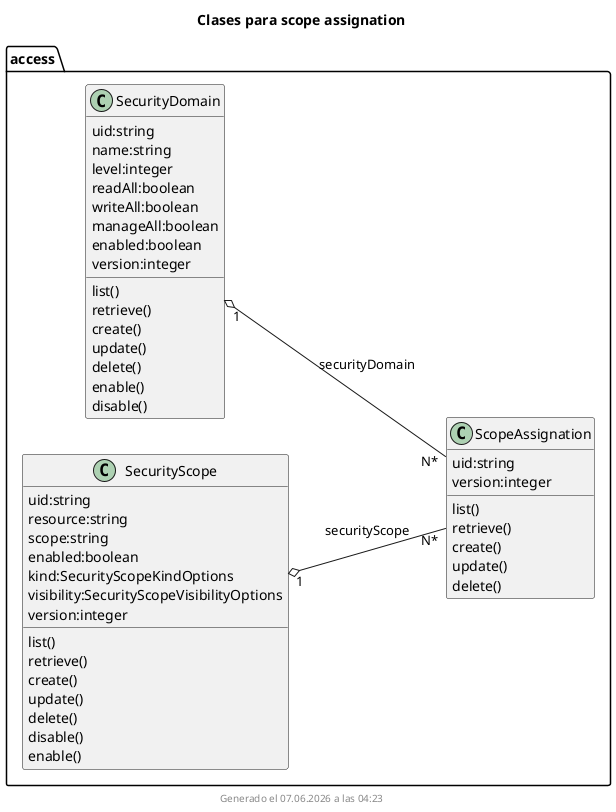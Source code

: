 ' @autogenerated
@startuml
left to right direction
title Clases para scope assignation
class access.SecurityDomain{
uid:string
name:string
level:integer
readAll:boolean
writeAll:boolean
manageAll:boolean
enabled:boolean
version:integer
list()
retrieve()
create()
update()
delete()
enable()
disable()
}
class access.SecurityScope{
uid:string
resource:string
scope:string
enabled:boolean
kind:SecurityScopeKindOptions
visibility:SecurityScopeVisibilityOptions
version:integer
list()
retrieve()
create()
update()
delete()
disable()
enable()
}
class access.ScopeAssignation{
uid:string
version:integer
list()
retrieve()
create()
update()
delete()
}
access.SecurityDomain "1"  o--  "N*" access.ScopeAssignation: securityDomain
access.SecurityScope "1"  o--  "N*" access.ScopeAssignation: securityScope

footer Generado el %date("dd.MM.yyyy' a las 'HH:mm")
@enduml
